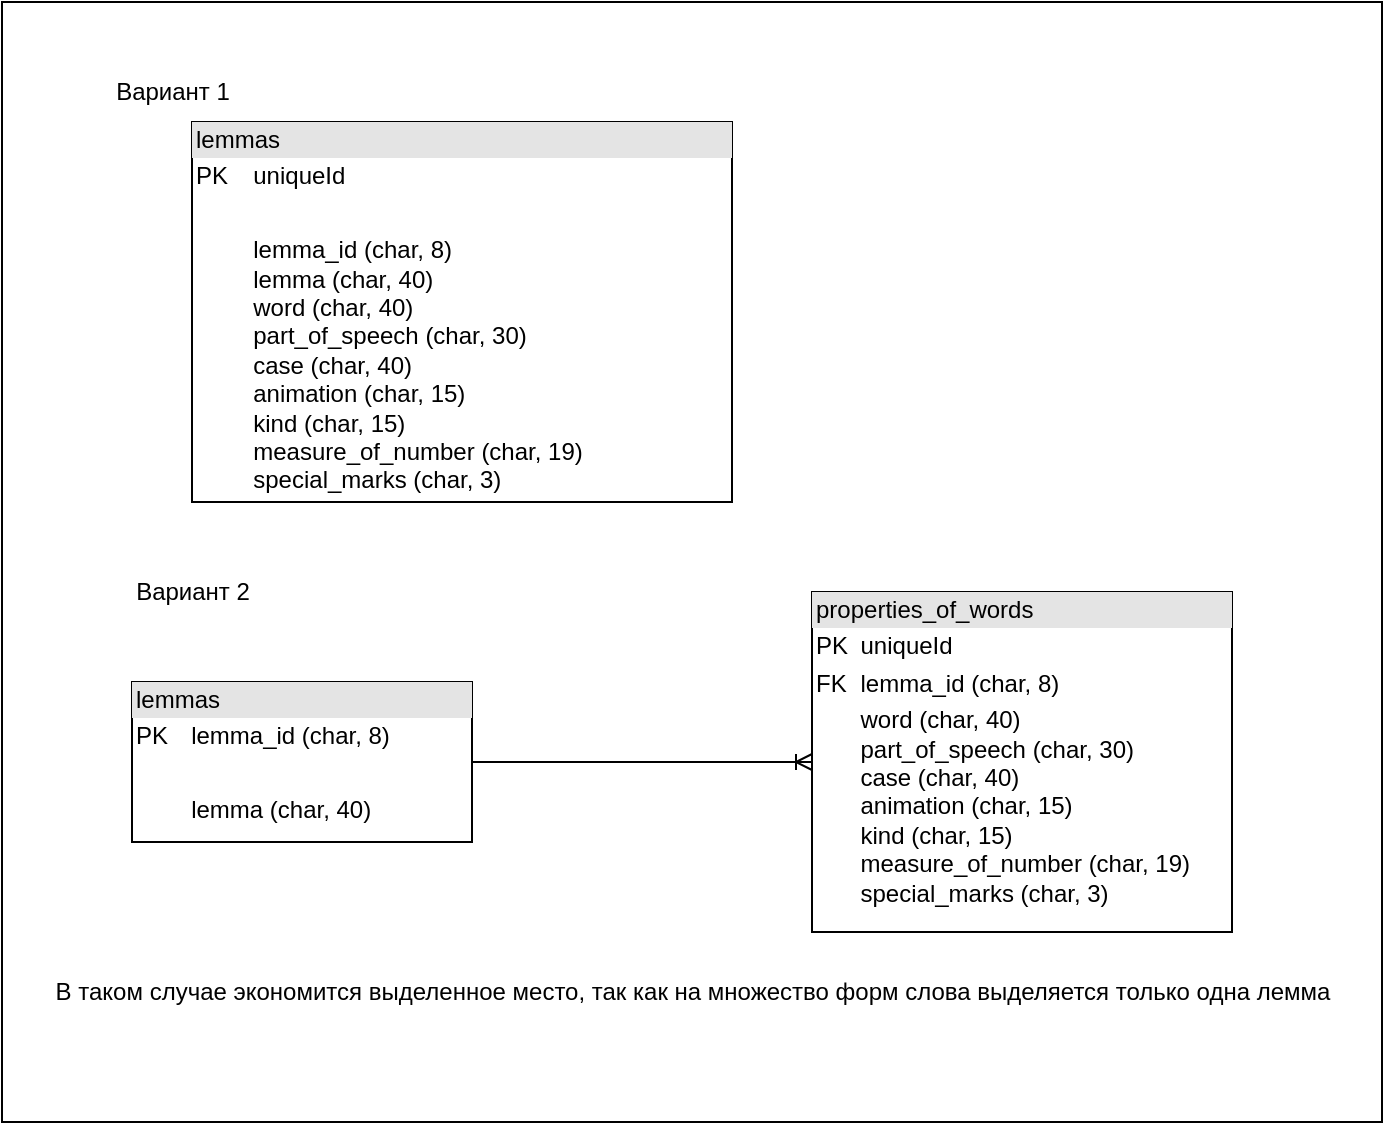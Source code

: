 <mxfile version="27.1.6">
  <diagram name="Страница — 1" id="W8JY7K-8J51shDwLLkJO">
    <mxGraphModel dx="1870" dy="582" grid="1" gridSize="10" guides="1" tooltips="1" connect="1" arrows="1" fold="1" page="1" pageScale="1" pageWidth="827" pageHeight="1169" math="0" shadow="0">
      <root>
        <mxCell id="0" />
        <mxCell id="1" parent="0" />
        <mxCell id="M73JlWm4MnjXCTCuRFTp-28" value="" style="rounded=0;whiteSpace=wrap;html=1;" parent="1" vertex="1">
          <mxGeometry x="-15" y="90" width="690" height="560" as="geometry" />
        </mxCell>
        <mxCell id="M73JlWm4MnjXCTCuRFTp-2" value="&lt;div style=&quot;box-sizing: border-box; width: 100%; background: rgb(228, 228, 228); padding: 2px;&quot;&gt;lemmas&lt;/div&gt;&lt;table style=&quot;width:100%;font-size:1em;&quot; cellpadding=&quot;2&quot; cellspacing=&quot;0&quot;&gt;&lt;tbody&gt;&lt;tr&gt;&lt;td&gt;PK&lt;/td&gt;&lt;td&gt;uniqueId&amp;nbsp;&lt;/td&gt;&lt;/tr&gt;&lt;tr&gt;&lt;td&gt;&lt;br&gt;&lt;/td&gt;&lt;td&gt;&lt;br&gt;&lt;/td&gt;&lt;/tr&gt;&lt;tr&gt;&lt;td&gt;&lt;/td&gt;&lt;td&gt;lemma_id (char, 8)&lt;br&gt;lemma (char, 40)&lt;br&gt;word (char, 40)&lt;br&gt;part_of_speech (char, 30)&lt;br&gt;case (char, 40)&lt;br&gt;animation (char, 15)&lt;br&gt;kind (char, 15)&lt;br&gt;measure_of_number (char, 19)&lt;br&gt;special_marks (char, 3)&lt;/td&gt;&lt;/tr&gt;&lt;/tbody&gt;&lt;/table&gt;" style="verticalAlign=top;align=left;overflow=fill;html=1;whiteSpace=wrap;" parent="1" vertex="1">
          <mxGeometry x="80" y="150" width="270" height="190" as="geometry" />
        </mxCell>
        <mxCell id="M73JlWm4MnjXCTCuRFTp-17" value="" style="shape=tableRow;horizontal=0;startSize=0;swimlaneHead=0;swimlaneBody=0;fillColor=none;collapsible=0;dropTarget=0;points=[[0,0.5],[1,0.5]];portConstraint=eastwest;top=0;left=0;right=0;bottom=0;" parent="1" vertex="1">
          <mxGeometry x="110" y="580" width="180" height="35" as="geometry" />
        </mxCell>
        <mxCell id="M73JlWm4MnjXCTCuRFTp-18" value="" style="shape=partialRectangle;connectable=0;fillColor=none;top=0;left=0;bottom=0;right=0;editable=1;overflow=hidden;whiteSpace=wrap;html=1;" parent="M73JlWm4MnjXCTCuRFTp-17" vertex="1">
          <mxGeometry width="30" height="35" as="geometry">
            <mxRectangle width="30" height="35" as="alternateBounds" />
          </mxGeometry>
        </mxCell>
        <mxCell id="M73JlWm4MnjXCTCuRFTp-20" value="Вариант 1" style="text;html=1;align=center;verticalAlign=middle;resizable=0;points=[];autosize=1;strokeColor=none;fillColor=none;" parent="1" vertex="1">
          <mxGeometry x="30" y="120" width="80" height="30" as="geometry" />
        </mxCell>
        <mxCell id="M73JlWm4MnjXCTCuRFTp-21" value="Вариант 2" style="text;html=1;align=center;verticalAlign=middle;resizable=0;points=[];autosize=1;strokeColor=none;fillColor=none;" parent="1" vertex="1">
          <mxGeometry x="40" y="370" width="80" height="30" as="geometry" />
        </mxCell>
        <mxCell id="M73JlWm4MnjXCTCuRFTp-22" value="&lt;div style=&quot;box-sizing: border-box; width: 100%; background: rgb(228, 228, 228); padding: 2px;&quot;&gt;properties_of_words&lt;/div&gt;&lt;table style=&quot;width:100%;font-size:1em;&quot; cellpadding=&quot;2&quot; cellspacing=&quot;0&quot;&gt;&lt;tbody&gt;&lt;tr&gt;&lt;td&gt;PK&lt;/td&gt;&lt;td&gt;uniqueId&amp;nbsp;&lt;/td&gt;&lt;/tr&gt;&lt;tr&gt;&lt;td&gt;FK&lt;/td&gt;&lt;td&gt;lemma_id (char, 8)&lt;/td&gt;&lt;/tr&gt;&lt;tr&gt;&lt;td&gt;&lt;/td&gt;&lt;td&gt;word (char, 40)&lt;br&gt;part_of_speech (char, 30)&lt;br&gt;case (char, 40)&lt;br&gt;animation (char, 15)&lt;br&gt;kind (char, 15)&lt;br&gt;measure_of_number (char, 19)&lt;br&gt;special_marks (char, 3)&lt;/td&gt;&lt;/tr&gt;&lt;/tbody&gt;&lt;/table&gt;" style="verticalAlign=top;align=left;overflow=fill;html=1;whiteSpace=wrap;" parent="1" vertex="1">
          <mxGeometry x="390" y="385" width="210" height="170" as="geometry" />
        </mxCell>
        <mxCell id="M73JlWm4MnjXCTCuRFTp-23" value="&lt;div style=&quot;box-sizing: border-box; width: 100%; background: rgb(228, 228, 228); padding: 2px;&quot;&gt;lemmas&lt;/div&gt;&lt;table style=&quot;width:100%;font-size:1em;&quot; cellpadding=&quot;2&quot; cellspacing=&quot;0&quot;&gt;&lt;tbody&gt;&lt;tr&gt;&lt;td&gt;PK&lt;/td&gt;&lt;td&gt;lemma_id (char, 8)&lt;/td&gt;&lt;/tr&gt;&lt;tr&gt;&lt;td&gt;&lt;br&gt;&lt;/td&gt;&lt;td&gt;&lt;br&gt;&lt;/td&gt;&lt;/tr&gt;&lt;tr&gt;&lt;td&gt;&lt;/td&gt;&lt;td&gt;lemma (char, 40)&lt;br&gt;&lt;/td&gt;&lt;/tr&gt;&lt;/tbody&gt;&lt;/table&gt;" style="verticalAlign=top;align=left;overflow=fill;html=1;whiteSpace=wrap;" parent="1" vertex="1">
          <mxGeometry x="50" y="430" width="170" height="80" as="geometry" />
        </mxCell>
        <mxCell id="M73JlWm4MnjXCTCuRFTp-26" value="" style="edgeStyle=entityRelationEdgeStyle;fontSize=12;html=1;endArrow=ERoneToMany;rounded=0;exitX=1;exitY=0.5;exitDx=0;exitDy=0;entryX=0;entryY=0.5;entryDx=0;entryDy=0;" parent="1" source="M73JlWm4MnjXCTCuRFTp-23" target="M73JlWm4MnjXCTCuRFTp-22" edge="1">
          <mxGeometry width="100" height="100" relative="1" as="geometry">
            <mxPoint x="290" y="540" as="sourcePoint" />
            <mxPoint x="390" y="440" as="targetPoint" />
          </mxGeometry>
        </mxCell>
        <mxCell id="M73JlWm4MnjXCTCuRFTp-27" value="В таком случае экономится выделенное место, так как на множество форм слова выделяется только одна лемма" style="text;html=1;align=center;verticalAlign=middle;resizable=0;points=[];autosize=1;strokeColor=none;fillColor=none;" parent="1" vertex="1">
          <mxGeometry y="570" width="660" height="30" as="geometry" />
        </mxCell>
      </root>
    </mxGraphModel>
  </diagram>
</mxfile>
